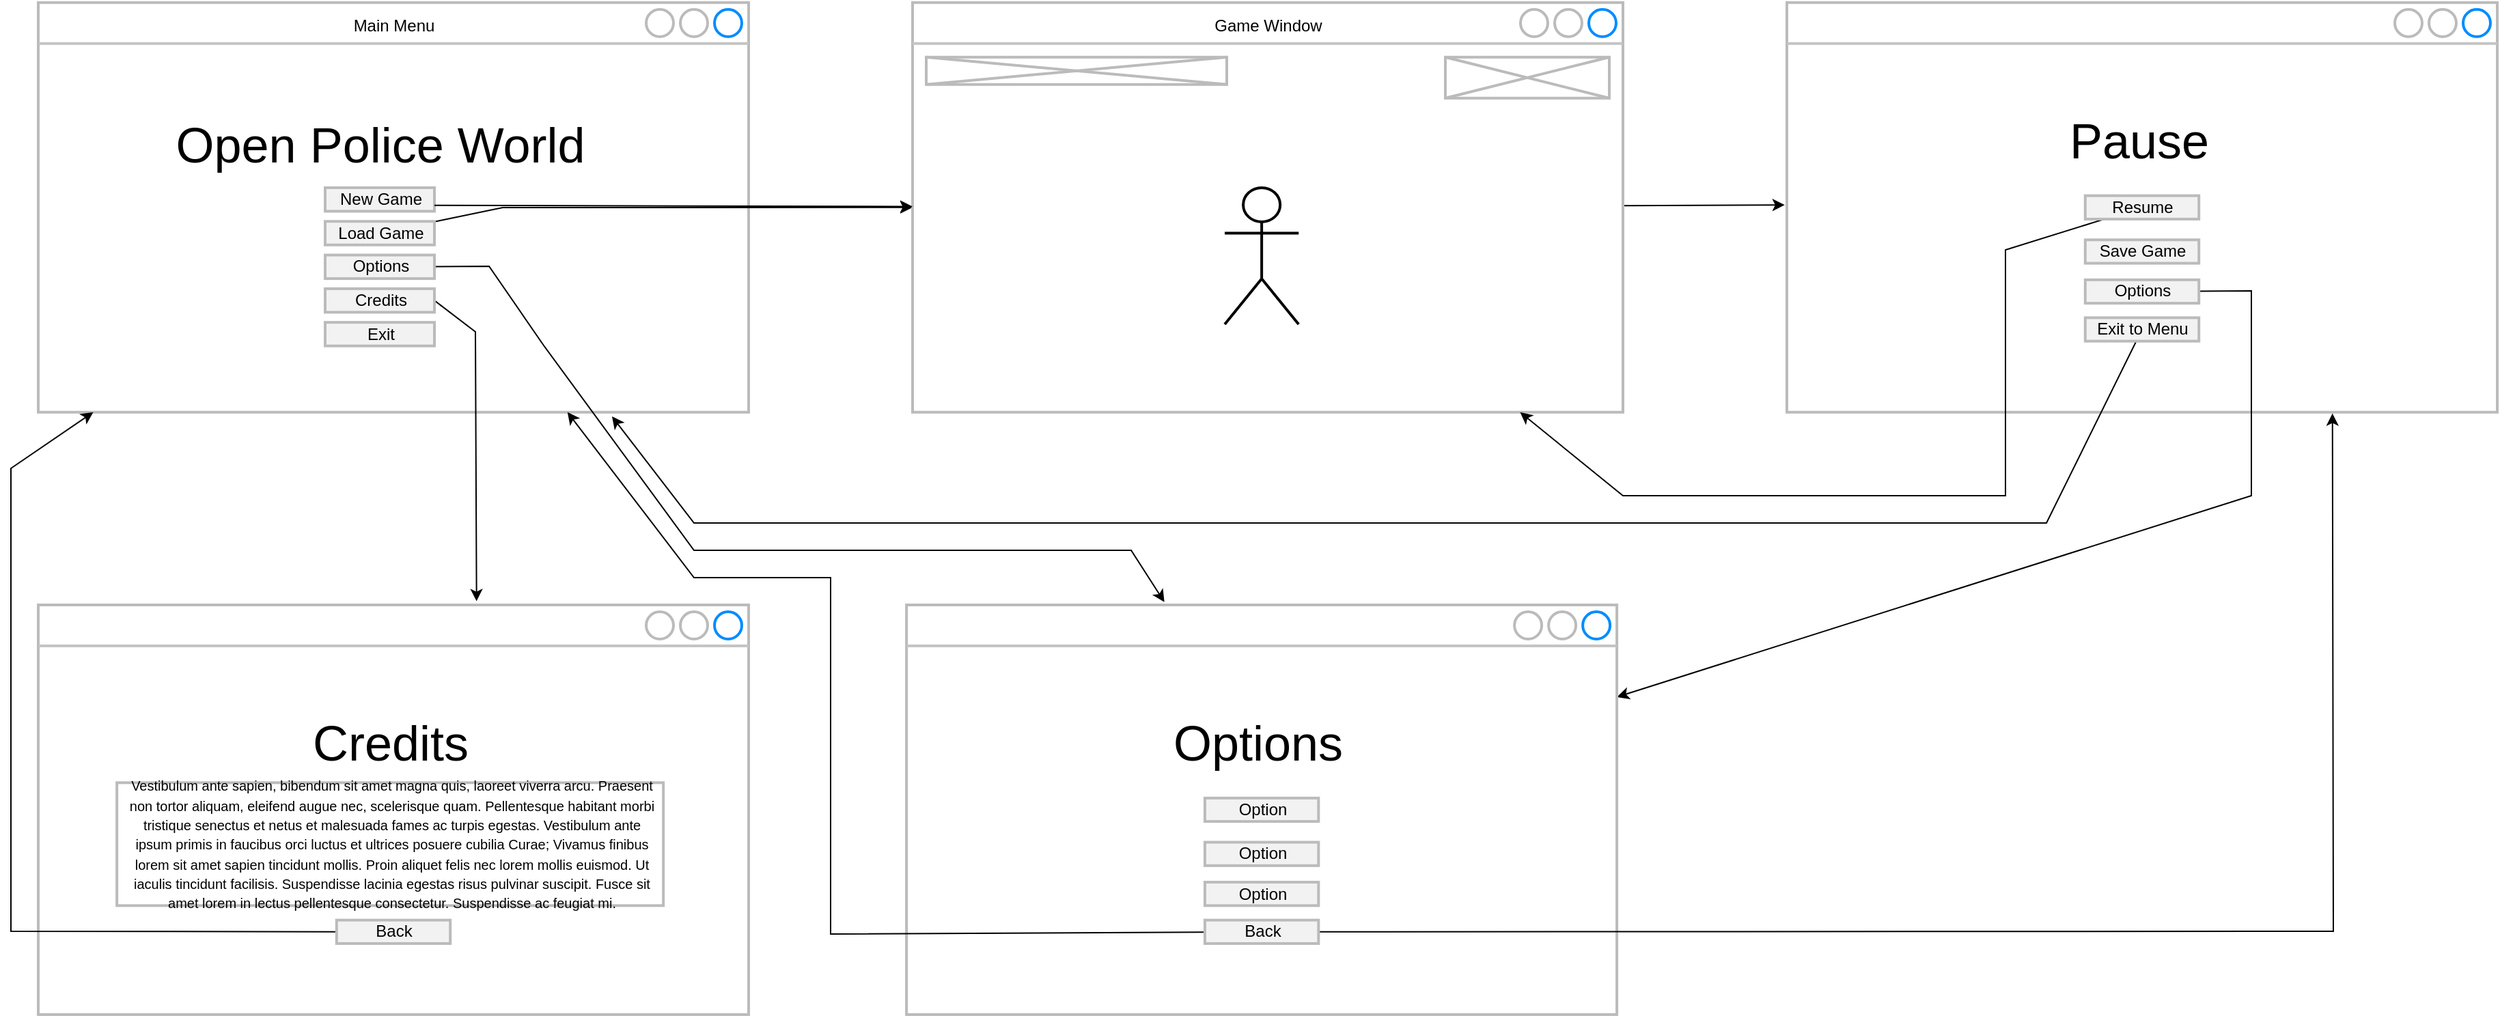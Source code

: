 <mxfile version="12.6.6" type="device"><diagram id="13PItpAattKgsa6GMv9k" name="Page-1"><mxGraphModel dx="2785" dy="1507" grid="1" gridSize="10" guides="1" tooltips="1" connect="1" arrows="1" fold="1" page="1" pageScale="1" pageWidth="850" pageHeight="1100" background="#FFFFFF" math="0" shadow="0"><root><mxCell id="0"/><mxCell id="2" value="Layer 0" parent="0"/><mxCell id="3" value="&lt;div style='width: 78.333px;height:auto;word-break: break-word;'&gt;&lt;div align=&quot;center&quot;&gt;&lt;span style=&quot; line-height: normal;&quot;&gt;Main Menu&lt;/span&gt;&lt;/div&gt;&lt;div align=&quot;center&quot;&gt;&lt;span style=&quot;font-family:Helvetica;font-weight:normal;text-decoration:none;font-size:13px;color:#666666; line-height: normal;&quot;&gt;&amp;nbsp;&lt;/span&gt;&lt;/div&gt;&lt;/div&gt;" style="shape=mxgraph.mockup.containers.window;mainText=;shadow=0;strokeWidth=2;fillColor=#FFFFFF;strokeColor=#BBBBBB;opacity=100.0;html=1;nl2Br=0;verticalAlign=top;align=center;spacingLeft=2.0;spacingRight=2;spacingTop=3.0;spacingBottom=10;gliffyId=7;" parent="2" vertex="1"><mxGeometry x="40" y="78.87" width="520" height="300" as="geometry"/></mxCell><mxCell id="4" value="&lt;div style='width: 72.844px;height:auto;word-break: break-word;'&gt;&lt;div align=&quot;center&quot;&gt;&lt;span style=&quot;font-family:Arial;font-size:12px; line-height: normal;&quot;&gt;N&lt;span style=&quot; line-height: normal;&quot;&gt;ew Game&lt;br /&gt;&lt;/span&gt;&lt;/span&gt;&lt;/div&gt;&lt;/div&gt;" style="shape=rect;shadow=0;strokeWidth=2;fillColor=#F2F2F2;strokeColor=#BBBBBB;opacity=100.0;html=1;nl2Br=0;verticalAlign=middle;align=center;spacingLeft=2.078;spacingRight=0;whiteSpace=wrap;gliffyId=11;" parent="2" vertex="1"><mxGeometry x="250" y="214.462" width="80" height="17.257" as="geometry"/></mxCell><mxCell id="mtnAzCKZDUTAeqF5lLas-49" style="edgeStyle=none;rounded=0;orthogonalLoop=1;jettySize=auto;html=1;" edge="1" parent="2" source="5" target="10"><mxGeometry relative="1" as="geometry"><Array as="points"><mxPoint x="380" y="229"/></Array></mxGeometry></mxCell><mxCell id="5" value="&lt;div style='width: 72.844px;height:auto;word-break: break-word;'&gt;&lt;div align=&quot;center&quot;&gt;&lt;span style=&quot;font-family:Arial;font-size:12px; line-height: normal;&quot;&gt;Load&lt;span style=&quot; line-height: normal;&quot;&gt; Game&lt;br /&gt;&lt;/span&gt;&lt;/span&gt;&lt;/div&gt;&lt;/div&gt;" style="shape=rect;shadow=0;strokeWidth=2;fillColor=#F2F2F2;strokeColor=#BBBBBB;opacity=100.0;html=1;nl2Br=0;verticalAlign=middle;align=center;spacingLeft=2.078;spacingRight=0;whiteSpace=wrap;gliffyId=13;" parent="2" vertex="1"><mxGeometry x="250" y="239.115" width="80" height="17.257" as="geometry"/></mxCell><mxCell id="mtnAzCKZDUTAeqF5lLas-50" style="edgeStyle=none;rounded=0;orthogonalLoop=1;jettySize=auto;html=1;entryX=0.363;entryY=-0.007;entryDx=0;entryDy=0;entryPerimeter=0;" edge="1" parent="2" source="6" target="20"><mxGeometry relative="1" as="geometry"><Array as="points"><mxPoint x="370" y="272"/><mxPoint x="410" y="330"/><mxPoint x="520" y="480"/><mxPoint x="840" y="480"/></Array></mxGeometry></mxCell><mxCell id="6" value="&lt;div style='width: 72.844px;height:auto;word-break: break-word;'&gt;&lt;div align=&quot;center&quot;&gt;&lt;span style=&quot; line-height: normal;&quot;&gt;Options &lt;/span&gt;&lt;span style=&quot;font-family:Arial;text-decoration:none;font-size:12px; line-height: 0;&quot;&gt;&lt;span style=&quot;text-decoration:none; line-height: normal;&quot;&gt;&lt;br /&gt;&lt;/span&gt;&lt;/span&gt;&lt;/div&gt;&lt;/div&gt;" style="shape=rect;shadow=0;strokeWidth=2;fillColor=#F2F2F2;strokeColor=#BBBBBB;opacity=100.0;html=1;nl2Br=0;verticalAlign=middle;align=center;spacingLeft=2.078;spacingRight=0;whiteSpace=wrap;gliffyId=15;" parent="2" vertex="1"><mxGeometry x="250" y="263.768" width="80" height="17.257" as="geometry"/></mxCell><mxCell id="mtnAzCKZDUTAeqF5lLas-45" style="edgeStyle=none;rounded=0;orthogonalLoop=1;jettySize=auto;html=1;entryX=0.617;entryY=-0.009;entryDx=0;entryDy=0;entryPerimeter=0;exitX=1;exitY=0.5;exitDx=0;exitDy=0;" edge="1" parent="2" source="7" target="26"><mxGeometry relative="1" as="geometry"><Array as="points"><mxPoint x="360" y="320"/></Array></mxGeometry></mxCell><mxCell id="7" value="&lt;div style='width: 72.844px;height:auto;word-break: break-word;'&gt;&lt;div align=&quot;center&quot;&gt;&lt;span style=&quot; line-height: normal;&quot;&gt;Credits&lt;/span&gt;&lt;span style=&quot;font-family:Arial;text-decoration:none;font-size:12px; line-height: 0;&quot;&gt;&lt;span style=&quot;text-decoration:none; line-height: normal;&quot;&gt;&lt;br /&gt;&lt;/span&gt;&lt;/span&gt;&lt;/div&gt;&lt;/div&gt;" style="shape=rect;shadow=0;strokeWidth=2;fillColor=#F2F2F2;strokeColor=#BBBBBB;opacity=100.0;html=1;nl2Br=0;verticalAlign=middle;align=center;spacingLeft=2.078;spacingRight=0;whiteSpace=wrap;gliffyId=17;" parent="2" vertex="1"><mxGeometry x="250" y="288.421" width="80" height="17.257" as="geometry"/></mxCell><mxCell id="8" value="&lt;div style='width: 72.844px;height:auto;word-break: break-word;'&gt;&lt;div align=&quot;center&quot;&gt;&lt;span style=&quot; line-height: normal;&quot;&gt;Exit&lt;/span&gt;&lt;span style=&quot;font-family:Arial;text-decoration:none;font-size:12px; line-height: 0;&quot;&gt;&lt;span style=&quot;text-decoration:none; line-height: normal;&quot;&gt;&lt;br /&gt;&lt;/span&gt;&lt;/span&gt;&lt;/div&gt;&lt;/div&gt;" style="shape=rect;shadow=0;strokeWidth=2;fillColor=#F2F2F2;strokeColor=#BBBBBB;opacity=100.0;html=1;nl2Br=0;verticalAlign=middle;align=center;spacingLeft=2.078;spacingRight=0;whiteSpace=wrap;gliffyId=19;" parent="2" vertex="1"><mxGeometry x="250" y="313.074" width="80" height="17.257" as="geometry"/></mxCell><mxCell id="9" value="&lt;div style='width: 333.667px;height:auto;word-break: break-word;'&gt;&lt;div align=&quot;center&quot;&gt;&lt;span style=&quot;font-size:36px; line-height: 0;&quot;&gt;&lt;span style=&quot;font-family:Arial; line-height: 0;&quot;&gt;&lt;span style=&quot; line-height: normal;&quot;&gt;Open Police World&lt;/span&gt;&lt;/span&gt;&lt;span style=&quot;font-family:Arial;font-weight:bold;text-decoration:none; line-height: 0;&quot;&gt;&lt;span style=&quot;text-decoration:none; line-height: normal;&quot;&gt;&lt;br /&gt;&lt;/span&gt;&lt;/span&gt;&lt;/span&gt;&lt;/div&gt;&lt;/div&gt;" style="text;html=1;nl2Br=0;html=1;nl2Br=0;verticalAlign=middle;align=center;spacingLeft=0.0;spacingRight=0;whiteSpace=wrap;gliffyId=23;" parent="2" vertex="1"><mxGeometry x="121.667" y="162.388" width="336.667" height="41" as="geometry"/></mxCell><mxCell id="mtnAzCKZDUTAeqF5lLas-40" style="edgeStyle=none;rounded=0;orthogonalLoop=1;jettySize=auto;html=1;entryX=-0.003;entryY=0.494;entryDx=0;entryDy=0;entryPerimeter=0;" edge="1" parent="2" source="10" target="11"><mxGeometry relative="1" as="geometry"/></mxCell><mxCell id="10" value="&lt;div style='width: 97.667px;height:auto;word-break: break-word;'&gt;&lt;div align=&quot;center&quot;&gt;&lt;span style=&quot; line-height: normal;&quot;&gt;Game Window&lt;/span&gt;&lt;/div&gt;&lt;div align=&quot;center&quot;&gt;&lt;/div&gt;&lt;div align=&quot;center&quot;&gt;&lt;span style=&quot;font-family:Helvetica;font-weight:normal;text-decoration:none;font-size:13px;color:#666666; line-height: normal;&quot;&gt;&amp;nbsp;&lt;/span&gt;&lt;/div&gt;&lt;/div&gt;" style="shape=mxgraph.mockup.containers.window;mainText=;shadow=0;strokeWidth=2;fillColor=#FFFFFF;strokeColor=#BBBBBB;opacity=100.0;html=1;nl2Br=0;verticalAlign=top;align=center;spacingLeft=2.0;spacingRight=2;spacingTop=3.0;spacingBottom=10;gliffyId=101;" parent="2" vertex="1"><mxGeometry x="680" y="78.87" width="520" height="300" as="geometry"/></mxCell><mxCell id="11" value="&lt;div style='width: 22.333px;height:auto;word-break: break-word;'&gt;&lt;div align=&quot;center&quot;&gt;&lt;span style=&quot;font-family:Helvetica;font-weight:normal;text-decoration:none;font-size:13px;color:rgb(102, 102, 102); line-height: normal;&quot;&gt;&amp;nbsp;&lt;/span&gt;&lt;/div&gt;&lt;/div&gt;" style="shape=mxgraph.mockup.containers.window;mainText=;shadow=0;strokeWidth=2;fillColor=#FFFFFF;strokeColor=#BBBBBB;opacity=100.0;html=1;nl2Br=0;verticalAlign=top;align=center;spacingLeft=2.0;spacingRight=2;spacingTop=3.0;spacingBottom=10;gliffyId=119;" parent="2" vertex="1"><mxGeometry x="1320" y="78.87" width="520" height="300" as="geometry"/></mxCell><mxCell id="mtnAzCKZDUTAeqF5lLas-41" style="edgeStyle=none;rounded=0;orthogonalLoop=1;jettySize=auto;html=1;" edge="1" parent="2" source="12" target="10"><mxGeometry relative="1" as="geometry"><Array as="points"><mxPoint x="1480" y="260"/><mxPoint x="1480" y="440"/><mxPoint x="1200" y="440"/></Array></mxGeometry></mxCell><mxCell id="12" value="&lt;div style='width: 75.878px;height:auto;word-break: break-word;'&gt;&lt;div align=&quot;center&quot;&gt;&lt;span style=&quot;font-family:Arial;font-size:12px; line-height: normal;&quot;&gt;Resume&lt;span style=&quot;text-decoration:none; line-height: normal;&quot;&gt;&lt;br /&gt;&lt;/span&gt;&lt;/span&gt;&lt;/div&gt;&lt;/div&gt;" style="shape=rect;shadow=0;strokeWidth=2;fillColor=#F2F2F2;strokeColor=#BBBBBB;opacity=100.0;html=1;nl2Br=0;verticalAlign=middle;align=center;spacingLeft=2.161;spacingRight=0;whiteSpace=wrap;gliffyId=117;" parent="2" vertex="1"><mxGeometry x="1538.4" y="220.299" width="83.2" height="17.143" as="geometry"/></mxCell><mxCell id="mtnAzCKZDUTAeqF5lLas-44" style="edgeStyle=none;rounded=0;orthogonalLoop=1;jettySize=auto;html=1;" edge="1" parent="2" source="13" target="20"><mxGeometry relative="1" as="geometry"><Array as="points"><mxPoint x="1660" y="290"/><mxPoint x="1660" y="440"/></Array></mxGeometry></mxCell><mxCell id="13" value="&lt;div style='width: 75.878px;height:auto;word-break: break-word;'&gt;&lt;div align=&quot;center&quot;&gt;&lt;span style=&quot; line-height: normal;&quot;&gt;Options &lt;/span&gt;&lt;span style=&quot;font-family:Arial;text-decoration:none;font-size:12px; line-height: 0;&quot;&gt;&lt;span style=&quot;text-decoration:none; line-height: normal;&quot;&gt;&lt;br /&gt;&lt;/span&gt;&lt;/span&gt;&lt;/div&gt;&lt;/div&gt;" style="shape=rect;shadow=0;strokeWidth=2;fillColor=#F2F2F2;strokeColor=#BBBBBB;opacity=100.0;html=1;nl2Br=0;verticalAlign=middle;align=center;spacingLeft=2.161;spacingRight=0;whiteSpace=wrap;gliffyId=115;" parent="2" vertex="1"><mxGeometry x="1538.4" y="281.911" width="83.2" height="17.143" as="geometry"/></mxCell><mxCell id="14" value="&lt;div style='width: 75.878px;height:auto;word-break: break-word;'&gt;&lt;div align=&quot;center&quot;&gt;&lt;span style=&quot; line-height: normal;&quot;&gt;Save Game&lt;/span&gt;&lt;span style=&quot;font-family:Arial;text-decoration:none;font-size:12px; line-height: 0;&quot;&gt;&lt;span style=&quot;text-decoration:none; line-height: normal;&quot;&gt;&lt;br /&gt;&lt;/span&gt;&lt;/span&gt;&lt;/div&gt;&lt;/div&gt;" style="shape=rect;shadow=0;strokeWidth=2;fillColor=#F2F2F2;strokeColor=#BBBBBB;opacity=100.0;html=1;nl2Br=0;verticalAlign=middle;align=center;spacingLeft=2.161;spacingRight=0;whiteSpace=wrap;gliffyId=113;" parent="2" vertex="1"><mxGeometry x="1538.4" y="252.643" width="83.2" height="17.143" as="geometry"/></mxCell><mxCell id="mtnAzCKZDUTAeqF5lLas-42" style="edgeStyle=none;rounded=0;orthogonalLoop=1;jettySize=auto;html=1;" edge="1" parent="2" source="15"><mxGeometry relative="1" as="geometry"><mxPoint x="460" y="382" as="targetPoint"/><Array as="points"><mxPoint x="1510" y="460"/><mxPoint x="520" y="460"/></Array></mxGeometry></mxCell><mxCell id="15" value="&lt;div style='width: 75.878px;height:auto;word-break: break-word;'&gt;&lt;div align=&quot;center&quot;&gt;&lt;span style=&quot; line-height: normal;&quot;&gt;Exit to Menu&lt;/span&gt;&lt;span style=&quot;font-family:Arial;text-decoration:none;font-size:12px; line-height: 0;&quot;&gt;&lt;span style=&quot;text-decoration:none; line-height: normal;&quot;&gt;&lt;br /&gt;&lt;/span&gt;&lt;/span&gt;&lt;/div&gt;&lt;/div&gt;" style="shape=rect;shadow=0;strokeWidth=2;fillColor=#F2F2F2;strokeColor=#BBBBBB;opacity=100.0;html=1;nl2Br=0;verticalAlign=middle;align=center;spacingLeft=2.161;spacingRight=0;whiteSpace=wrap;gliffyId=111;" parent="2" vertex="1"><mxGeometry x="1538.4" y="309.686" width="83.2" height="17.143" as="geometry"/></mxCell><mxCell id="16" value="&lt;div style='width: 347.133px;height:auto;word-break: break-word;'&gt;&lt;div align=&quot;center&quot;&gt;&lt;span style=&quot;font-size:36px; line-height: 0;&quot;&gt;&lt;span style=&quot;font-family:Arial; line-height: 0;&quot;&gt;&lt;span style=&quot; line-height: normal;&quot;&gt;Pause&lt;/span&gt;&lt;/span&gt;&lt;span style=&quot;font-family:Arial;font-weight:bold;text-decoration:none; line-height: 0;&quot;&gt;&lt;span style=&quot;text-decoration:none; line-height: normal;&quot;&gt;&lt;br /&gt;&lt;/span&gt;&lt;/span&gt;&lt;/span&gt;&lt;/div&gt;&lt;/div&gt;" style="text;html=1;nl2Br=0;html=1;nl2Br=0;verticalAlign=middle;align=center;spacingLeft=0.0;spacingRight=0;whiteSpace=wrap;gliffyId=110;" parent="2" vertex="1"><mxGeometry x="1402.507" y="158.337" width="350.133" height="42.414" as="geometry"/></mxCell><mxCell id="17" style="shape=mxgraph.mockup.graphics.simpleIcon;shadow=0;strokeWidth=2;fillColor=#FFFFFF;strokeColor=#BBBBBB;opacity=100.0;gliffyId=125;" parent="2" vertex="1"><mxGeometry x="1070" y="118.87" width="120" height="30" as="geometry"/></mxCell><mxCell id="18" style="shape=mxgraph.mockup.graphics.simpleIcon;shadow=0;strokeWidth=2;fillColor=#FFFFFF;strokeColor=#BBBBBB;opacity=100.0;gliffyId=126;" parent="2" vertex="1"><mxGeometry x="690" y="118.87" width="220" height="20" as="geometry"/></mxCell><mxCell id="19" style="shape=umlActor;verticalLabelPosition=bottom;verticalAlign=bottom;shadow=0;strokeWidth=2;fillColor=#FFFFFF;strokeColor=#000000;opacity=100.0;gliffyId=127;" parent="2" vertex="1"><mxGeometry x="908.5" y="214.462" width="54.122" height="100" as="geometry"/></mxCell><mxCell id="20" value="&lt;div style='width: 22.333px;height:auto;word-break: break-word;'&gt;&lt;div align=&quot;center&quot;&gt;&lt;span style=&quot;font-family:Helvetica;font-weight:normal;text-decoration:none;font-size:13px;color:rgb(102, 102, 102); line-height: normal;&quot;&gt;&amp;nbsp;&lt;/span&gt;&lt;/div&gt;&lt;/div&gt;" style="shape=mxgraph.mockup.containers.window;mainText=;shadow=0;strokeWidth=2;fillColor=#FFFFFF;strokeColor=#BBBBBB;opacity=100.0;html=1;nl2Br=0;verticalAlign=top;align=center;spacingLeft=2.0;spacingRight=2;spacingTop=3.0;spacingBottom=10;gliffyId=140;" parent="2" vertex="1"><mxGeometry x="675.563" y="520" width="520" height="300" as="geometry"/></mxCell><mxCell id="21" value="&lt;div style='width: 75.878px;height:auto;word-break: break-word;'&gt;&lt;div align=&quot;center&quot;&gt;&lt;span style=&quot;font-family:Arial;font-size:12px; line-height: normal;&quot;&gt;Option&lt;span style=&quot;text-decoration:none; line-height: normal;&quot;&gt;&lt;br /&gt;&lt;/span&gt;&lt;/span&gt;&lt;/div&gt;&lt;/div&gt;" style="shape=rect;shadow=0;strokeWidth=2;fillColor=#F2F2F2;strokeColor=#BBBBBB;opacity=100.0;html=1;nl2Br=0;verticalAlign=middle;align=center;spacingLeft=2.161;spacingRight=0;whiteSpace=wrap;gliffyId=138;" parent="2" vertex="1"><mxGeometry x="893.963" y="661.429" width="83.2" height="17.143" as="geometry"/></mxCell><mxCell id="22" value="&lt;div style='width: 75.878px;height:auto;word-break: break-word;'&gt;&lt;div align=&quot;center&quot;&gt;&lt;span style=&quot;font-family:Arial;font-size:12px; line-height: normal;&quot;&gt;O&lt;span style=&quot; line-height: normal;&quot;&gt;ption&lt;br /&gt;&lt;/span&gt;&lt;/span&gt;&lt;/div&gt;&lt;/div&gt;" style="shape=rect;shadow=0;strokeWidth=2;fillColor=#F2F2F2;strokeColor=#BBBBBB;opacity=100.0;html=1;nl2Br=0;verticalAlign=middle;align=center;spacingLeft=2.161;spacingRight=0;whiteSpace=wrap;gliffyId=136;" parent="2" vertex="1"><mxGeometry x="893.963" y="723.041" width="83.2" height="17.143" as="geometry"/></mxCell><mxCell id="23" value="&lt;div style='width: 75.878px;height:auto;word-break: break-word;'&gt;&lt;div align=&quot;center&quot;&gt;&lt;span style=&quot;font-family:Arial;font-size:12px; line-height: normal;&quot;&gt;O&lt;span style=&quot; line-height: normal;&quot;&gt;ption&lt;br /&gt;&lt;/span&gt;&lt;/span&gt;&lt;/div&gt;&lt;/div&gt;" style="shape=rect;shadow=0;strokeWidth=2;fillColor=#F2F2F2;strokeColor=#BBBBBB;opacity=100.0;html=1;nl2Br=0;verticalAlign=middle;align=center;spacingLeft=2.161;spacingRight=0;whiteSpace=wrap;gliffyId=134;" parent="2" vertex="1"><mxGeometry x="893.963" y="693.773" width="83.2" height="17.143" as="geometry"/></mxCell><mxCell id="mtnAzCKZDUTAeqF5lLas-47" style="edgeStyle=none;rounded=0;orthogonalLoop=1;jettySize=auto;html=1;entryX=0.768;entryY=1.003;entryDx=0;entryDy=0;entryPerimeter=0;" edge="1" parent="2" source="24" target="11"><mxGeometry relative="1" as="geometry"><Array as="points"><mxPoint x="1720" y="759"/></Array></mxGeometry></mxCell><mxCell id="mtnAzCKZDUTAeqF5lLas-48" style="edgeStyle=none;rounded=0;orthogonalLoop=1;jettySize=auto;html=1;entryX=0.745;entryY=1;entryDx=0;entryDy=0;entryPerimeter=0;" edge="1" parent="2" source="24" target="3"><mxGeometry relative="1" as="geometry"><mxPoint x="580" y="460" as="targetPoint"/><Array as="points"><mxPoint x="620" y="761"/><mxPoint x="620" y="500"/><mxPoint x="520" y="500"/></Array></mxGeometry></mxCell><mxCell id="24" value="&lt;div style='width: 75.878px;height:auto;word-break: break-word;'&gt;&lt;div align=&quot;center&quot;&gt;&lt;span style=&quot;font-family:Arial;font-size:12px; line-height: normal;&quot;&gt;B&lt;span style=&quot; line-height: normal;&quot;&gt;ack&lt;br /&gt;&lt;/span&gt;&lt;/span&gt;&lt;/div&gt;&lt;/div&gt;" style="shape=rect;shadow=0;strokeWidth=2;fillColor=#F2F2F2;strokeColor=#BBBBBB;opacity=100.0;html=1;nl2Br=0;verticalAlign=middle;align=center;spacingLeft=2.161;spacingRight=0;whiteSpace=wrap;gliffyId=132;" parent="2" vertex="1"><mxGeometry x="893.963" y="750.816" width="83.2" height="17.143" as="geometry"/></mxCell><mxCell id="25" value="&lt;div style='width: 347.133px;height:auto;word-break: break-word;'&gt;&lt;div align=&quot;center&quot;&gt;&lt;span style=&quot;font-size:36px; line-height: 0;&quot;&gt;&lt;span style=&quot;font-family:Arial; line-height: 0;&quot;&gt;&lt;span style=&quot; line-height: normal;&quot;&gt;Options&lt;/span&gt;&lt;/span&gt;&lt;span style=&quot;font-family:Arial;font-weight:bold;text-decoration:none; line-height: 0;&quot;&gt;&lt;span style=&quot;text-decoration:none; line-height: normal;&quot;&gt;&lt;br /&gt;&lt;/span&gt;&lt;/span&gt;&lt;/span&gt;&lt;/div&gt;&lt;/div&gt;" style="text;html=1;nl2Br=0;html=1;nl2Br=0;verticalAlign=middle;align=center;spacingLeft=0.0;spacingRight=0;whiteSpace=wrap;gliffyId=131;" parent="2" vertex="1"><mxGeometry x="758.07" y="600.174" width="350.133" height="41" as="geometry"/></mxCell><mxCell id="26" value="&lt;div style='width: 22.333px;height:auto;word-break: break-word;'&gt;&lt;div align=&quot;center&quot;&gt;&lt;span style=&quot;font-family:Helvetica;font-weight:normal;text-decoration:none;font-size:13px;color:rgb(102, 102, 102); line-height: normal;&quot;&gt;&amp;nbsp;&lt;/span&gt;&lt;/div&gt;&lt;/div&gt;" style="shape=mxgraph.mockup.containers.window;mainText=;shadow=0;strokeWidth=2;fillColor=#FFFFFF;strokeColor=#BBBBBB;opacity=100.0;html=1;nl2Br=0;verticalAlign=top;align=center;spacingLeft=2.0;spacingRight=2;spacingTop=3.0;spacingBottom=10;gliffyId=156;" parent="2" vertex="1"><mxGeometry x="40" y="520" width="520" height="300" as="geometry"/></mxCell><mxCell id="mtnAzCKZDUTAeqF5lLas-46" style="edgeStyle=none;rounded=0;orthogonalLoop=1;jettySize=auto;html=1;" edge="1" parent="2" source="27" target="3"><mxGeometry relative="1" as="geometry"><Array as="points"><mxPoint x="20" y="759"/><mxPoint x="20" y="420"/></Array></mxGeometry></mxCell><mxCell id="27" value="&lt;div style='width: 75.878px;height:auto;word-break: break-word;'&gt;&lt;div align=&quot;center&quot;&gt;&lt;span style=&quot;font-family:Arial;font-size:12px; line-height: normal;&quot;&gt;B&lt;span style=&quot; line-height: normal;&quot;&gt;ack&lt;br /&gt;&lt;/span&gt;&lt;/span&gt;&lt;/div&gt;&lt;/div&gt;" style="shape=rect;shadow=0;strokeWidth=2;fillColor=#F2F2F2;strokeColor=#BBBBBB;opacity=100.0;html=1;nl2Br=0;verticalAlign=middle;align=center;spacingLeft=2.161;spacingRight=0;whiteSpace=wrap;gliffyId=148;" parent="2" vertex="1"><mxGeometry x="258.4" y="750.816" width="83.2" height="17.143" as="geometry"/></mxCell><mxCell id="28" value="&lt;div style='width: 347.133px;height:auto;word-break: break-word;'&gt;&lt;div align=&quot;center&quot;&gt;&lt;span style=&quot;font-size:36px; line-height: 0;&quot;&gt;&lt;span style=&quot;font-family:Arial; line-height: 0;&quot;&gt;&lt;span style=&quot; line-height: normal;&quot;&gt;Credits&lt;/span&gt;&lt;/span&gt;&lt;span style=&quot;font-family:Arial;font-weight:bold;text-decoration:none; line-height: 0;&quot;&gt;&lt;span style=&quot;text-decoration:none; line-height: normal;&quot;&gt;&lt;br /&gt;&lt;/span&gt;&lt;/span&gt;&lt;/span&gt;&lt;/div&gt;&lt;/div&gt;" style="text;html=1;nl2Br=0;html=1;nl2Br=0;verticalAlign=middle;align=center;spacingLeft=0.0;spacingRight=0;whiteSpace=wrap;gliffyId=147;" parent="2" vertex="1"><mxGeometry x="122.507" y="600.174" width="350.133" height="41" as="geometry"/></mxCell><mxCell id="29" value="&lt;div style='width: 393.0px;height:auto;word-break: break-word;'&gt;&lt;div align=&quot;center&quot;&gt;&lt;span style=&quot;font-family:Arial;text-decoration:none;font-size:10px; line-height: 0;&quot;&gt;&lt;span style=&quot;text-decoration:none; line-height: normal;&quot;&gt;Vestibulum ante sapien, bibendum sit amet magna quis, laoreet viverra arcu. Praesent non tortor aliquam, eleifend augue nec, scelerisque quam. Pellentesque habitant morbi tristique senectus et netus et malesuada fames ac turpis egestas. Vestibulum ante ipsum primis in faucibus orci luctus et ultrices posuere cubilia Curae; Vivamus finibus lorem sit amet sapien tincidunt mollis. Proin aliquet felis nec lorem mollis euismod. Ut iaculis tincidunt facilisis. Suspendisse lacinia egestas risus pulvinar suscipit. Fusce sit amet lorem in lectus pellentesque consectetur. Suspendisse ac feugiat mi.&lt;/span&gt;&lt;/span&gt;&lt;/div&gt;&lt;/div&gt;" style="shape=rect;shadow=0;strokeWidth=2;fillColor=#FFFFFF;strokeColor=#BBBBBB;opacity=100.0;html=1;nl2Br=0;verticalAlign=middle;align=center;spacingLeft=2.0;spacingRight=0;whiteSpace=wrap;gliffyId=165;" parent="2" vertex="1"><mxGeometry x="97.573" y="650.184" width="400" height="90" as="geometry"/></mxCell><mxCell id="mtnAzCKZDUTAeqF5lLas-39" style="edgeStyle=none;rounded=0;orthogonalLoop=1;jettySize=auto;html=1;exitX=1;exitY=0.75;exitDx=0;exitDy=0;" edge="1" parent="2" source="4" target="10"><mxGeometry relative="1" as="geometry"/></mxCell></root></mxGraphModel></diagram></mxfile>